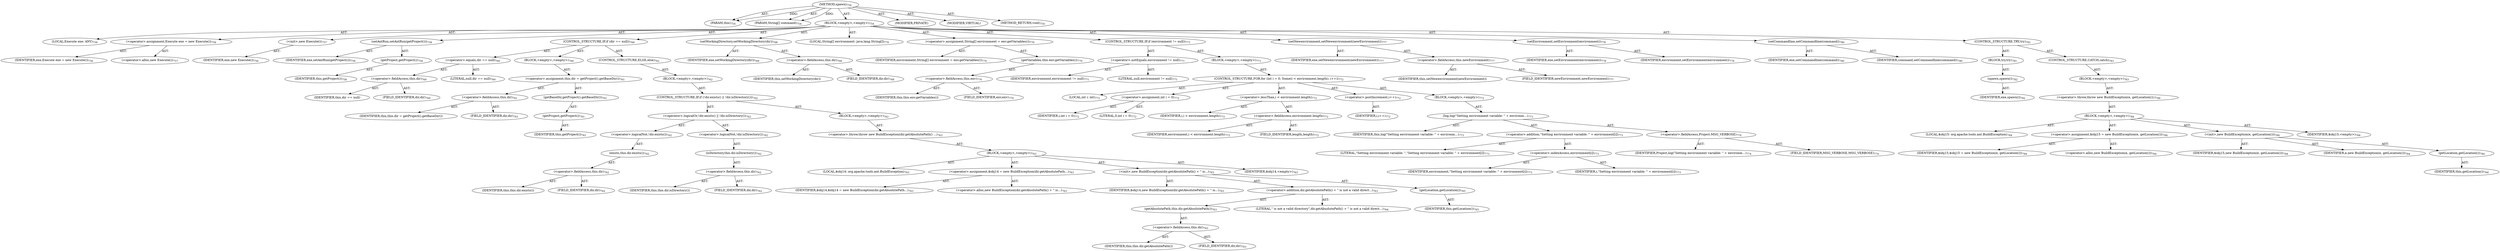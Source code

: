 digraph "spawn" {  
"111669149739" [label = <(METHOD,spawn)<SUB>754</SUB>> ]
"115964117008" [label = <(PARAM,this)<SUB>754</SUB>> ]
"115964117076" [label = <(PARAM,String[] command)<SUB>754</SUB>> ]
"25769803890" [label = <(BLOCK,&lt;empty&gt;,&lt;empty&gt;)<SUB>754</SUB>> ]
"94489280536" [label = <(LOCAL,Execute exe: ANY)<SUB>756</SUB>> ]
"30064771482" [label = <(&lt;operator&gt;.assignment,Execute exe = new Execute())<SUB>756</SUB>> ]
"68719477047" [label = <(IDENTIFIER,exe,Execute exe = new Execute())<SUB>756</SUB>> ]
"30064771483" [label = <(&lt;operator&gt;.alloc,new Execute())<SUB>757</SUB>> ]
"30064771484" [label = <(&lt;init&gt;,new Execute())<SUB>757</SUB>> ]
"68719477048" [label = <(IDENTIFIER,exe,new Execute())<SUB>756</SUB>> ]
"30064771485" [label = <(setAntRun,setAntRun(getProject()))<SUB>758</SUB>> ]
"68719477049" [label = <(IDENTIFIER,exe,setAntRun(getProject()))<SUB>758</SUB>> ]
"30064771486" [label = <(getProject,getProject())<SUB>758</SUB>> ]
"68719476776" [label = <(IDENTIFIER,this,getProject())<SUB>758</SUB>> ]
"47244640313" [label = <(CONTROL_STRUCTURE,IF,if (dir == null))<SUB>760</SUB>> ]
"30064771487" [label = <(&lt;operator&gt;.equals,dir == null)<SUB>760</SUB>> ]
"30064771488" [label = <(&lt;operator&gt;.fieldAccess,this.dir)<SUB>760</SUB>> ]
"68719477050" [label = <(IDENTIFIER,this,dir == null)> ]
"55834574974" [label = <(FIELD_IDENTIFIER,dir,dir)<SUB>760</SUB>> ]
"90194313292" [label = <(LITERAL,null,dir == null)<SUB>760</SUB>> ]
"25769803891" [label = <(BLOCK,&lt;empty&gt;,&lt;empty&gt;)<SUB>760</SUB>> ]
"30064771489" [label = <(&lt;operator&gt;.assignment,this.dir = getProject().getBaseDir())<SUB>761</SUB>> ]
"30064771490" [label = <(&lt;operator&gt;.fieldAccess,this.dir)<SUB>761</SUB>> ]
"68719477051" [label = <(IDENTIFIER,this,this.dir = getProject().getBaseDir())> ]
"55834574975" [label = <(FIELD_IDENTIFIER,dir,dir)<SUB>761</SUB>> ]
"30064771491" [label = <(getBaseDir,getProject().getBaseDir())<SUB>761</SUB>> ]
"30064771492" [label = <(getProject,getProject())<SUB>761</SUB>> ]
"68719476777" [label = <(IDENTIFIER,this,getProject())<SUB>761</SUB>> ]
"47244640314" [label = <(CONTROL_STRUCTURE,ELSE,else)<SUB>762</SUB>> ]
"25769803892" [label = <(BLOCK,&lt;empty&gt;,&lt;empty&gt;)<SUB>762</SUB>> ]
"47244640315" [label = <(CONTROL_STRUCTURE,IF,if (!dir.exists() || !dir.isDirectory()))<SUB>762</SUB>> ]
"30064771493" [label = <(&lt;operator&gt;.logicalOr,!dir.exists() || !dir.isDirectory())<SUB>762</SUB>> ]
"30064771494" [label = <(&lt;operator&gt;.logicalNot,!dir.exists())<SUB>762</SUB>> ]
"30064771495" [label = <(exists,this.dir.exists())<SUB>762</SUB>> ]
"30064771496" [label = <(&lt;operator&gt;.fieldAccess,this.dir)<SUB>762</SUB>> ]
"68719477052" [label = <(IDENTIFIER,this,this.dir.exists())> ]
"55834574976" [label = <(FIELD_IDENTIFIER,dir,dir)<SUB>762</SUB>> ]
"30064771497" [label = <(&lt;operator&gt;.logicalNot,!dir.isDirectory())<SUB>762</SUB>> ]
"30064771498" [label = <(isDirectory,this.dir.isDirectory())<SUB>762</SUB>> ]
"30064771499" [label = <(&lt;operator&gt;.fieldAccess,this.dir)<SUB>762</SUB>> ]
"68719477053" [label = <(IDENTIFIER,this,this.dir.isDirectory())> ]
"55834574977" [label = <(FIELD_IDENTIFIER,dir,dir)<SUB>762</SUB>> ]
"25769803893" [label = <(BLOCK,&lt;empty&gt;,&lt;empty&gt;)<SUB>762</SUB>> ]
"30064771500" [label = <(&lt;operator&gt;.throw,throw new BuildException(dir.getAbsolutePath() ...)<SUB>763</SUB>> ]
"25769803894" [label = <(BLOCK,&lt;empty&gt;,&lt;empty&gt;)<SUB>763</SUB>> ]
"94489280537" [label = <(LOCAL,$obj14: org.apache.tools.ant.BuildException)<SUB>763</SUB>> ]
"30064771501" [label = <(&lt;operator&gt;.assignment,$obj14 = new BuildException(dir.getAbsolutePath...)<SUB>763</SUB>> ]
"68719477054" [label = <(IDENTIFIER,$obj14,$obj14 = new BuildException(dir.getAbsolutePath...)<SUB>763</SUB>> ]
"30064771502" [label = <(&lt;operator&gt;.alloc,new BuildException(dir.getAbsolutePath() + &quot; is...)<SUB>763</SUB>> ]
"30064771503" [label = <(&lt;init&gt;,new BuildException(dir.getAbsolutePath() + &quot; is...)<SUB>763</SUB>> ]
"68719477055" [label = <(IDENTIFIER,$obj14,new BuildException(dir.getAbsolutePath() + &quot; is...)<SUB>763</SUB>> ]
"30064771504" [label = <(&lt;operator&gt;.addition,dir.getAbsolutePath() + &quot; is not a valid direct...)<SUB>763</SUB>> ]
"30064771505" [label = <(getAbsolutePath,this.dir.getAbsolutePath())<SUB>763</SUB>> ]
"30064771506" [label = <(&lt;operator&gt;.fieldAccess,this.dir)<SUB>763</SUB>> ]
"68719477056" [label = <(IDENTIFIER,this,this.dir.getAbsolutePath())> ]
"55834574978" [label = <(FIELD_IDENTIFIER,dir,dir)<SUB>763</SUB>> ]
"90194313293" [label = <(LITERAL,&quot; is not a valid directory&quot;,dir.getAbsolutePath() + &quot; is not a valid direct...)<SUB>764</SUB>> ]
"30064771507" [label = <(getLocation,getLocation())<SUB>765</SUB>> ]
"68719476778" [label = <(IDENTIFIER,this,getLocation())<SUB>765</SUB>> ]
"68719477057" [label = <(IDENTIFIER,$obj14,&lt;empty&gt;)<SUB>763</SUB>> ]
"30064771508" [label = <(setWorkingDirectory,setWorkingDirectory(dir))<SUB>768</SUB>> ]
"68719477058" [label = <(IDENTIFIER,exe,setWorkingDirectory(dir))<SUB>768</SUB>> ]
"30064771509" [label = <(&lt;operator&gt;.fieldAccess,this.dir)<SUB>768</SUB>> ]
"68719477059" [label = <(IDENTIFIER,this,setWorkingDirectory(dir))> ]
"55834574979" [label = <(FIELD_IDENTIFIER,dir,dir)<SUB>768</SUB>> ]
"94489280538" [label = <(LOCAL,String[] environment: java.lang.String[])<SUB>770</SUB>> ]
"30064771510" [label = <(&lt;operator&gt;.assignment,String[] environment = env.getVariables())<SUB>770</SUB>> ]
"68719477060" [label = <(IDENTIFIER,environment,String[] environment = env.getVariables())<SUB>770</SUB>> ]
"30064771511" [label = <(getVariables,this.env.getVariables())<SUB>770</SUB>> ]
"30064771512" [label = <(&lt;operator&gt;.fieldAccess,this.env)<SUB>770</SUB>> ]
"68719477061" [label = <(IDENTIFIER,this,this.env.getVariables())> ]
"55834574980" [label = <(FIELD_IDENTIFIER,env,env)<SUB>770</SUB>> ]
"47244640316" [label = <(CONTROL_STRUCTURE,IF,if (environment != null))<SUB>771</SUB>> ]
"30064771513" [label = <(&lt;operator&gt;.notEquals,environment != null)<SUB>771</SUB>> ]
"68719477062" [label = <(IDENTIFIER,environment,environment != null)<SUB>771</SUB>> ]
"90194313294" [label = <(LITERAL,null,environment != null)<SUB>771</SUB>> ]
"25769803895" [label = <(BLOCK,&lt;empty&gt;,&lt;empty&gt;)<SUB>771</SUB>> ]
"47244640317" [label = <(CONTROL_STRUCTURE,FOR,for (int i = 0; Some(i &lt; environment.length); i++))<SUB>772</SUB>> ]
"94489280539" [label = <(LOCAL,int i: int)<SUB>772</SUB>> ]
"30064771514" [label = <(&lt;operator&gt;.assignment,int i = 0)<SUB>772</SUB>> ]
"68719477063" [label = <(IDENTIFIER,i,int i = 0)<SUB>772</SUB>> ]
"90194313295" [label = <(LITERAL,0,int i = 0)<SUB>772</SUB>> ]
"30064771515" [label = <(&lt;operator&gt;.lessThan,i &lt; environment.length)<SUB>772</SUB>> ]
"68719477064" [label = <(IDENTIFIER,i,i &lt; environment.length)<SUB>772</SUB>> ]
"30064771516" [label = <(&lt;operator&gt;.fieldAccess,environment.length)<SUB>772</SUB>> ]
"68719477065" [label = <(IDENTIFIER,environment,i &lt; environment.length)<SUB>772</SUB>> ]
"55834574981" [label = <(FIELD_IDENTIFIER,length,length)<SUB>772</SUB>> ]
"30064771517" [label = <(&lt;operator&gt;.postIncrement,i++)<SUB>772</SUB>> ]
"68719477066" [label = <(IDENTIFIER,i,i++)<SUB>772</SUB>> ]
"25769803896" [label = <(BLOCK,&lt;empty&gt;,&lt;empty&gt;)<SUB>772</SUB>> ]
"30064771518" [label = <(log,log(&quot;Setting environment variable: &quot; + environm...)<SUB>773</SUB>> ]
"68719476779" [label = <(IDENTIFIER,this,log(&quot;Setting environment variable: &quot; + environm...)<SUB>773</SUB>> ]
"30064771519" [label = <(&lt;operator&gt;.addition,&quot;Setting environment variable: &quot; + environment[i])<SUB>773</SUB>> ]
"90194313296" [label = <(LITERAL,&quot;Setting environment variable: &quot;,&quot;Setting environment variable: &quot; + environment[i])<SUB>773</SUB>> ]
"30064771520" [label = <(&lt;operator&gt;.indexAccess,environment[i])<SUB>773</SUB>> ]
"68719477067" [label = <(IDENTIFIER,environment,&quot;Setting environment variable: &quot; + environment[i])<SUB>773</SUB>> ]
"68719477068" [label = <(IDENTIFIER,i,&quot;Setting environment variable: &quot; + environment[i])<SUB>773</SUB>> ]
"30064771521" [label = <(&lt;operator&gt;.fieldAccess,Project.MSG_VERBOSE)<SUB>774</SUB>> ]
"68719477069" [label = <(IDENTIFIER,Project,log(&quot;Setting environment variable: &quot; + environm...)<SUB>774</SUB>> ]
"55834574982" [label = <(FIELD_IDENTIFIER,MSG_VERBOSE,MSG_VERBOSE)<SUB>774</SUB>> ]
"30064771522" [label = <(setNewenvironment,setNewenvironment(newEnvironment))<SUB>777</SUB>> ]
"68719477070" [label = <(IDENTIFIER,exe,setNewenvironment(newEnvironment))<SUB>777</SUB>> ]
"30064771523" [label = <(&lt;operator&gt;.fieldAccess,this.newEnvironment)<SUB>777</SUB>> ]
"68719477071" [label = <(IDENTIFIER,this,setNewenvironment(newEnvironment))> ]
"55834574983" [label = <(FIELD_IDENTIFIER,newEnvironment,newEnvironment)<SUB>777</SUB>> ]
"30064771524" [label = <(setEnvironment,setEnvironment(environment))<SUB>778</SUB>> ]
"68719477072" [label = <(IDENTIFIER,exe,setEnvironment(environment))<SUB>778</SUB>> ]
"68719477073" [label = <(IDENTIFIER,environment,setEnvironment(environment))<SUB>778</SUB>> ]
"30064771525" [label = <(setCommandline,setCommandline(command))<SUB>780</SUB>> ]
"68719477074" [label = <(IDENTIFIER,exe,setCommandline(command))<SUB>780</SUB>> ]
"68719477075" [label = <(IDENTIFIER,command,setCommandline(command))<SUB>780</SUB>> ]
"47244640318" [label = <(CONTROL_STRUCTURE,TRY,try)<SUB>781</SUB>> ]
"25769803897" [label = <(BLOCK,try,try)<SUB>781</SUB>> ]
"30064771526" [label = <(spawn,spawn())<SUB>782</SUB>> ]
"68719477076" [label = <(IDENTIFIER,exe,spawn())<SUB>782</SUB>> ]
"47244640319" [label = <(CONTROL_STRUCTURE,CATCH,catch)<SUB>783</SUB>> ]
"25769803898" [label = <(BLOCK,&lt;empty&gt;,&lt;empty&gt;)<SUB>783</SUB>> ]
"30064771527" [label = <(&lt;operator&gt;.throw,throw new BuildException(e, getLocation());)<SUB>784</SUB>> ]
"25769803899" [label = <(BLOCK,&lt;empty&gt;,&lt;empty&gt;)<SUB>784</SUB>> ]
"94489280540" [label = <(LOCAL,$obj15: org.apache.tools.ant.BuildException)<SUB>784</SUB>> ]
"30064771528" [label = <(&lt;operator&gt;.assignment,$obj15 = new BuildException(e, getLocation()))<SUB>784</SUB>> ]
"68719477077" [label = <(IDENTIFIER,$obj15,$obj15 = new BuildException(e, getLocation()))<SUB>784</SUB>> ]
"30064771529" [label = <(&lt;operator&gt;.alloc,new BuildException(e, getLocation()))<SUB>784</SUB>> ]
"30064771530" [label = <(&lt;init&gt;,new BuildException(e, getLocation()))<SUB>784</SUB>> ]
"68719477078" [label = <(IDENTIFIER,$obj15,new BuildException(e, getLocation()))<SUB>784</SUB>> ]
"68719477079" [label = <(IDENTIFIER,e,new BuildException(e, getLocation()))<SUB>784</SUB>> ]
"30064771531" [label = <(getLocation,getLocation())<SUB>784</SUB>> ]
"68719476780" [label = <(IDENTIFIER,this,getLocation())<SUB>784</SUB>> ]
"68719477080" [label = <(IDENTIFIER,$obj15,&lt;empty&gt;)<SUB>784</SUB>> ]
"133143986275" [label = <(MODIFIER,PRIVATE)> ]
"133143986276" [label = <(MODIFIER,VIRTUAL)> ]
"128849018923" [label = <(METHOD_RETURN,void)<SUB>754</SUB>> ]
  "111669149739" -> "115964117008"  [ label = "AST: "] 
  "111669149739" -> "115964117076"  [ label = "AST: "] 
  "111669149739" -> "25769803890"  [ label = "AST: "] 
  "111669149739" -> "133143986275"  [ label = "AST: "] 
  "111669149739" -> "133143986276"  [ label = "AST: "] 
  "111669149739" -> "128849018923"  [ label = "AST: "] 
  "25769803890" -> "94489280536"  [ label = "AST: "] 
  "25769803890" -> "30064771482"  [ label = "AST: "] 
  "25769803890" -> "30064771484"  [ label = "AST: "] 
  "25769803890" -> "30064771485"  [ label = "AST: "] 
  "25769803890" -> "47244640313"  [ label = "AST: "] 
  "25769803890" -> "30064771508"  [ label = "AST: "] 
  "25769803890" -> "94489280538"  [ label = "AST: "] 
  "25769803890" -> "30064771510"  [ label = "AST: "] 
  "25769803890" -> "47244640316"  [ label = "AST: "] 
  "25769803890" -> "30064771522"  [ label = "AST: "] 
  "25769803890" -> "30064771524"  [ label = "AST: "] 
  "25769803890" -> "30064771525"  [ label = "AST: "] 
  "25769803890" -> "47244640318"  [ label = "AST: "] 
  "30064771482" -> "68719477047"  [ label = "AST: "] 
  "30064771482" -> "30064771483"  [ label = "AST: "] 
  "30064771484" -> "68719477048"  [ label = "AST: "] 
  "30064771485" -> "68719477049"  [ label = "AST: "] 
  "30064771485" -> "30064771486"  [ label = "AST: "] 
  "30064771486" -> "68719476776"  [ label = "AST: "] 
  "47244640313" -> "30064771487"  [ label = "AST: "] 
  "47244640313" -> "25769803891"  [ label = "AST: "] 
  "47244640313" -> "47244640314"  [ label = "AST: "] 
  "30064771487" -> "30064771488"  [ label = "AST: "] 
  "30064771487" -> "90194313292"  [ label = "AST: "] 
  "30064771488" -> "68719477050"  [ label = "AST: "] 
  "30064771488" -> "55834574974"  [ label = "AST: "] 
  "25769803891" -> "30064771489"  [ label = "AST: "] 
  "30064771489" -> "30064771490"  [ label = "AST: "] 
  "30064771489" -> "30064771491"  [ label = "AST: "] 
  "30064771490" -> "68719477051"  [ label = "AST: "] 
  "30064771490" -> "55834574975"  [ label = "AST: "] 
  "30064771491" -> "30064771492"  [ label = "AST: "] 
  "30064771492" -> "68719476777"  [ label = "AST: "] 
  "47244640314" -> "25769803892"  [ label = "AST: "] 
  "25769803892" -> "47244640315"  [ label = "AST: "] 
  "47244640315" -> "30064771493"  [ label = "AST: "] 
  "47244640315" -> "25769803893"  [ label = "AST: "] 
  "30064771493" -> "30064771494"  [ label = "AST: "] 
  "30064771493" -> "30064771497"  [ label = "AST: "] 
  "30064771494" -> "30064771495"  [ label = "AST: "] 
  "30064771495" -> "30064771496"  [ label = "AST: "] 
  "30064771496" -> "68719477052"  [ label = "AST: "] 
  "30064771496" -> "55834574976"  [ label = "AST: "] 
  "30064771497" -> "30064771498"  [ label = "AST: "] 
  "30064771498" -> "30064771499"  [ label = "AST: "] 
  "30064771499" -> "68719477053"  [ label = "AST: "] 
  "30064771499" -> "55834574977"  [ label = "AST: "] 
  "25769803893" -> "30064771500"  [ label = "AST: "] 
  "30064771500" -> "25769803894"  [ label = "AST: "] 
  "25769803894" -> "94489280537"  [ label = "AST: "] 
  "25769803894" -> "30064771501"  [ label = "AST: "] 
  "25769803894" -> "30064771503"  [ label = "AST: "] 
  "25769803894" -> "68719477057"  [ label = "AST: "] 
  "30064771501" -> "68719477054"  [ label = "AST: "] 
  "30064771501" -> "30064771502"  [ label = "AST: "] 
  "30064771503" -> "68719477055"  [ label = "AST: "] 
  "30064771503" -> "30064771504"  [ label = "AST: "] 
  "30064771503" -> "30064771507"  [ label = "AST: "] 
  "30064771504" -> "30064771505"  [ label = "AST: "] 
  "30064771504" -> "90194313293"  [ label = "AST: "] 
  "30064771505" -> "30064771506"  [ label = "AST: "] 
  "30064771506" -> "68719477056"  [ label = "AST: "] 
  "30064771506" -> "55834574978"  [ label = "AST: "] 
  "30064771507" -> "68719476778"  [ label = "AST: "] 
  "30064771508" -> "68719477058"  [ label = "AST: "] 
  "30064771508" -> "30064771509"  [ label = "AST: "] 
  "30064771509" -> "68719477059"  [ label = "AST: "] 
  "30064771509" -> "55834574979"  [ label = "AST: "] 
  "30064771510" -> "68719477060"  [ label = "AST: "] 
  "30064771510" -> "30064771511"  [ label = "AST: "] 
  "30064771511" -> "30064771512"  [ label = "AST: "] 
  "30064771512" -> "68719477061"  [ label = "AST: "] 
  "30064771512" -> "55834574980"  [ label = "AST: "] 
  "47244640316" -> "30064771513"  [ label = "AST: "] 
  "47244640316" -> "25769803895"  [ label = "AST: "] 
  "30064771513" -> "68719477062"  [ label = "AST: "] 
  "30064771513" -> "90194313294"  [ label = "AST: "] 
  "25769803895" -> "47244640317"  [ label = "AST: "] 
  "47244640317" -> "94489280539"  [ label = "AST: "] 
  "47244640317" -> "30064771514"  [ label = "AST: "] 
  "47244640317" -> "30064771515"  [ label = "AST: "] 
  "47244640317" -> "30064771517"  [ label = "AST: "] 
  "47244640317" -> "25769803896"  [ label = "AST: "] 
  "30064771514" -> "68719477063"  [ label = "AST: "] 
  "30064771514" -> "90194313295"  [ label = "AST: "] 
  "30064771515" -> "68719477064"  [ label = "AST: "] 
  "30064771515" -> "30064771516"  [ label = "AST: "] 
  "30064771516" -> "68719477065"  [ label = "AST: "] 
  "30064771516" -> "55834574981"  [ label = "AST: "] 
  "30064771517" -> "68719477066"  [ label = "AST: "] 
  "25769803896" -> "30064771518"  [ label = "AST: "] 
  "30064771518" -> "68719476779"  [ label = "AST: "] 
  "30064771518" -> "30064771519"  [ label = "AST: "] 
  "30064771518" -> "30064771521"  [ label = "AST: "] 
  "30064771519" -> "90194313296"  [ label = "AST: "] 
  "30064771519" -> "30064771520"  [ label = "AST: "] 
  "30064771520" -> "68719477067"  [ label = "AST: "] 
  "30064771520" -> "68719477068"  [ label = "AST: "] 
  "30064771521" -> "68719477069"  [ label = "AST: "] 
  "30064771521" -> "55834574982"  [ label = "AST: "] 
  "30064771522" -> "68719477070"  [ label = "AST: "] 
  "30064771522" -> "30064771523"  [ label = "AST: "] 
  "30064771523" -> "68719477071"  [ label = "AST: "] 
  "30064771523" -> "55834574983"  [ label = "AST: "] 
  "30064771524" -> "68719477072"  [ label = "AST: "] 
  "30064771524" -> "68719477073"  [ label = "AST: "] 
  "30064771525" -> "68719477074"  [ label = "AST: "] 
  "30064771525" -> "68719477075"  [ label = "AST: "] 
  "47244640318" -> "25769803897"  [ label = "AST: "] 
  "47244640318" -> "47244640319"  [ label = "AST: "] 
  "25769803897" -> "30064771526"  [ label = "AST: "] 
  "30064771526" -> "68719477076"  [ label = "AST: "] 
  "47244640319" -> "25769803898"  [ label = "AST: "] 
  "25769803898" -> "30064771527"  [ label = "AST: "] 
  "30064771527" -> "25769803899"  [ label = "AST: "] 
  "25769803899" -> "94489280540"  [ label = "AST: "] 
  "25769803899" -> "30064771528"  [ label = "AST: "] 
  "25769803899" -> "30064771530"  [ label = "AST: "] 
  "25769803899" -> "68719477080"  [ label = "AST: "] 
  "30064771528" -> "68719477077"  [ label = "AST: "] 
  "30064771528" -> "30064771529"  [ label = "AST: "] 
  "30064771530" -> "68719477078"  [ label = "AST: "] 
  "30064771530" -> "68719477079"  [ label = "AST: "] 
  "30064771530" -> "30064771531"  [ label = "AST: "] 
  "30064771531" -> "68719476780"  [ label = "AST: "] 
  "111669149739" -> "115964117008"  [ label = "DDG: "] 
  "111669149739" -> "115964117076"  [ label = "DDG: "] 
}
